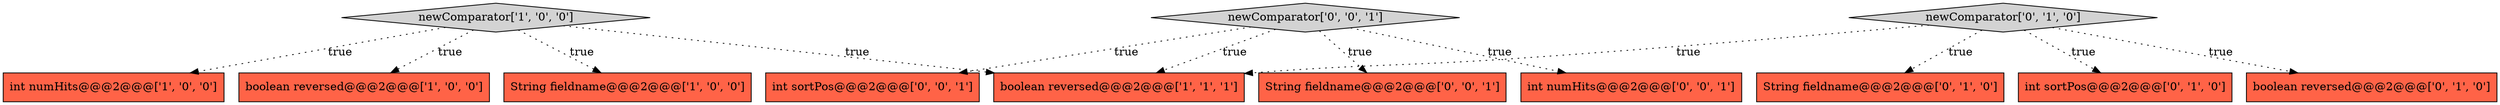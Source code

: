 digraph {
4 [style = filled, label = "newComparator['1', '0', '0']", fillcolor = lightgray, shape = diamond image = "AAA0AAABBB1BBB"];
10 [style = filled, label = "String fieldname@@@2@@@['0', '0', '1']", fillcolor = tomato, shape = box image = "AAA0AAABBB3BBB"];
11 [style = filled, label = "newComparator['0', '0', '1']", fillcolor = lightgray, shape = diamond image = "AAA0AAABBB3BBB"];
0 [style = filled, label = "int numHits@@@2@@@['1', '0', '0']", fillcolor = tomato, shape = box image = "AAA0AAABBB1BBB"];
2 [style = filled, label = "boolean reversed@@@2@@@['1', '0', '0']", fillcolor = tomato, shape = box image = "AAA0AAABBB1BBB"];
5 [style = filled, label = "String fieldname@@@2@@@['0', '1', '0']", fillcolor = tomato, shape = box image = "AAA0AAABBB2BBB"];
3 [style = filled, label = "boolean reversed@@@2@@@['1', '1', '1']", fillcolor = tomato, shape = box image = "AAA0AAABBB1BBB"];
9 [style = filled, label = "int numHits@@@2@@@['0', '0', '1']", fillcolor = tomato, shape = box image = "AAA0AAABBB3BBB"];
7 [style = filled, label = "newComparator['0', '1', '0']", fillcolor = lightgray, shape = diamond image = "AAA0AAABBB2BBB"];
8 [style = filled, label = "int sortPos@@@2@@@['0', '1', '0']", fillcolor = tomato, shape = box image = "AAA0AAABBB2BBB"];
12 [style = filled, label = "int sortPos@@@2@@@['0', '0', '1']", fillcolor = tomato, shape = box image = "AAA0AAABBB3BBB"];
6 [style = filled, label = "boolean reversed@@@2@@@['0', '1', '0']", fillcolor = tomato, shape = box image = "AAA0AAABBB2BBB"];
1 [style = filled, label = "String fieldname@@@2@@@['1', '0', '0']", fillcolor = tomato, shape = box image = "AAA0AAABBB1BBB"];
7->6 [style = dotted, label="true"];
11->9 [style = dotted, label="true"];
4->3 [style = dotted, label="true"];
7->8 [style = dotted, label="true"];
11->3 [style = dotted, label="true"];
4->1 [style = dotted, label="true"];
7->3 [style = dotted, label="true"];
11->10 [style = dotted, label="true"];
4->2 [style = dotted, label="true"];
4->0 [style = dotted, label="true"];
11->12 [style = dotted, label="true"];
7->5 [style = dotted, label="true"];
}
